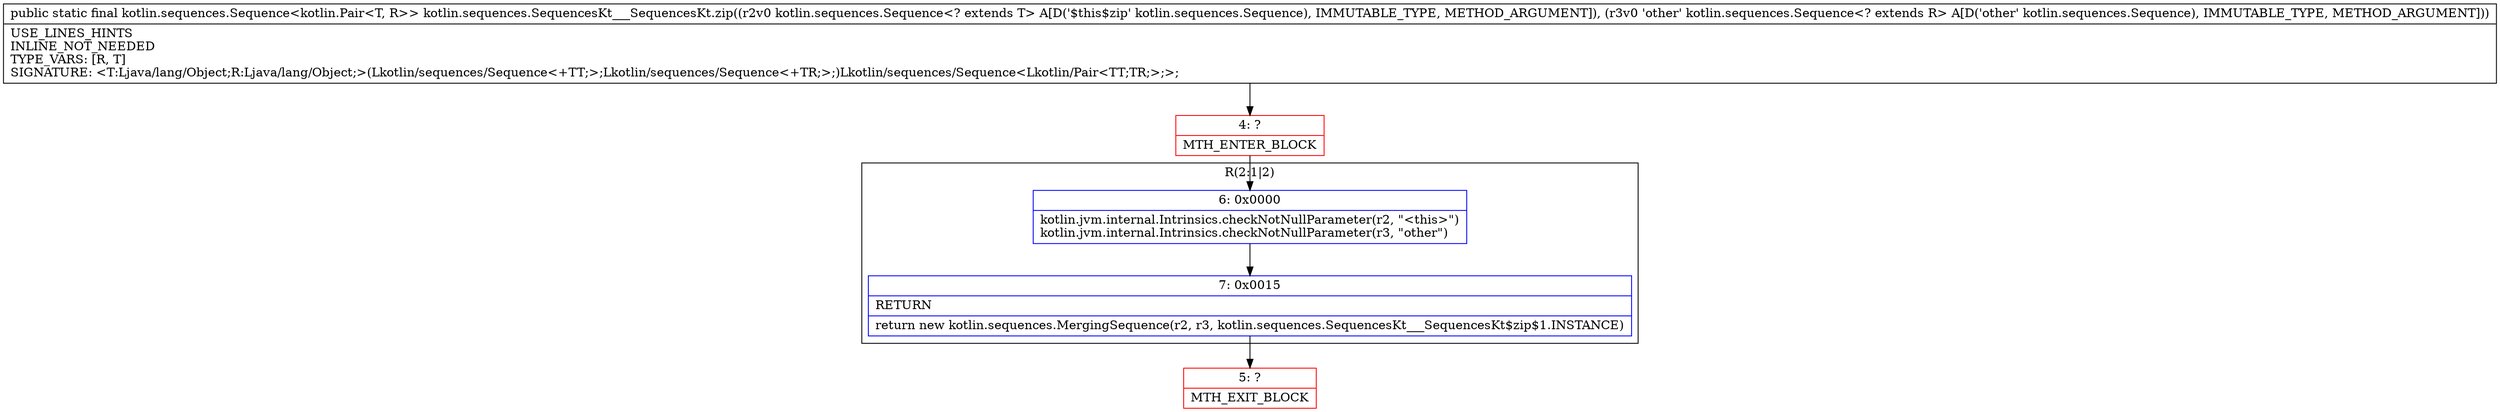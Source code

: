 digraph "CFG forkotlin.sequences.SequencesKt___SequencesKt.zip(Lkotlin\/sequences\/Sequence;Lkotlin\/sequences\/Sequence;)Lkotlin\/sequences\/Sequence;" {
subgraph cluster_Region_473843571 {
label = "R(2:1|2)";
node [shape=record,color=blue];
Node_6 [shape=record,label="{6\:\ 0x0000|kotlin.jvm.internal.Intrinsics.checkNotNullParameter(r2, \"\<this\>\")\lkotlin.jvm.internal.Intrinsics.checkNotNullParameter(r3, \"other\")\l}"];
Node_7 [shape=record,label="{7\:\ 0x0015|RETURN\l|return new kotlin.sequences.MergingSequence(r2, r3, kotlin.sequences.SequencesKt___SequencesKt$zip$1.INSTANCE)\l}"];
}
Node_4 [shape=record,color=red,label="{4\:\ ?|MTH_ENTER_BLOCK\l}"];
Node_5 [shape=record,color=red,label="{5\:\ ?|MTH_EXIT_BLOCK\l}"];
MethodNode[shape=record,label="{public static final kotlin.sequences.Sequence\<kotlin.Pair\<T, R\>\> kotlin.sequences.SequencesKt___SequencesKt.zip((r2v0 kotlin.sequences.Sequence\<? extends T\> A[D('$this$zip' kotlin.sequences.Sequence), IMMUTABLE_TYPE, METHOD_ARGUMENT]), (r3v0 'other' kotlin.sequences.Sequence\<? extends R\> A[D('other' kotlin.sequences.Sequence), IMMUTABLE_TYPE, METHOD_ARGUMENT]))  | USE_LINES_HINTS\lINLINE_NOT_NEEDED\lTYPE_VARS: [R, T]\lSIGNATURE: \<T:Ljava\/lang\/Object;R:Ljava\/lang\/Object;\>(Lkotlin\/sequences\/Sequence\<+TT;\>;Lkotlin\/sequences\/Sequence\<+TR;\>;)Lkotlin\/sequences\/Sequence\<Lkotlin\/Pair\<TT;TR;\>;\>;\l}"];
MethodNode -> Node_4;Node_6 -> Node_7;
Node_7 -> Node_5;
Node_4 -> Node_6;
}

